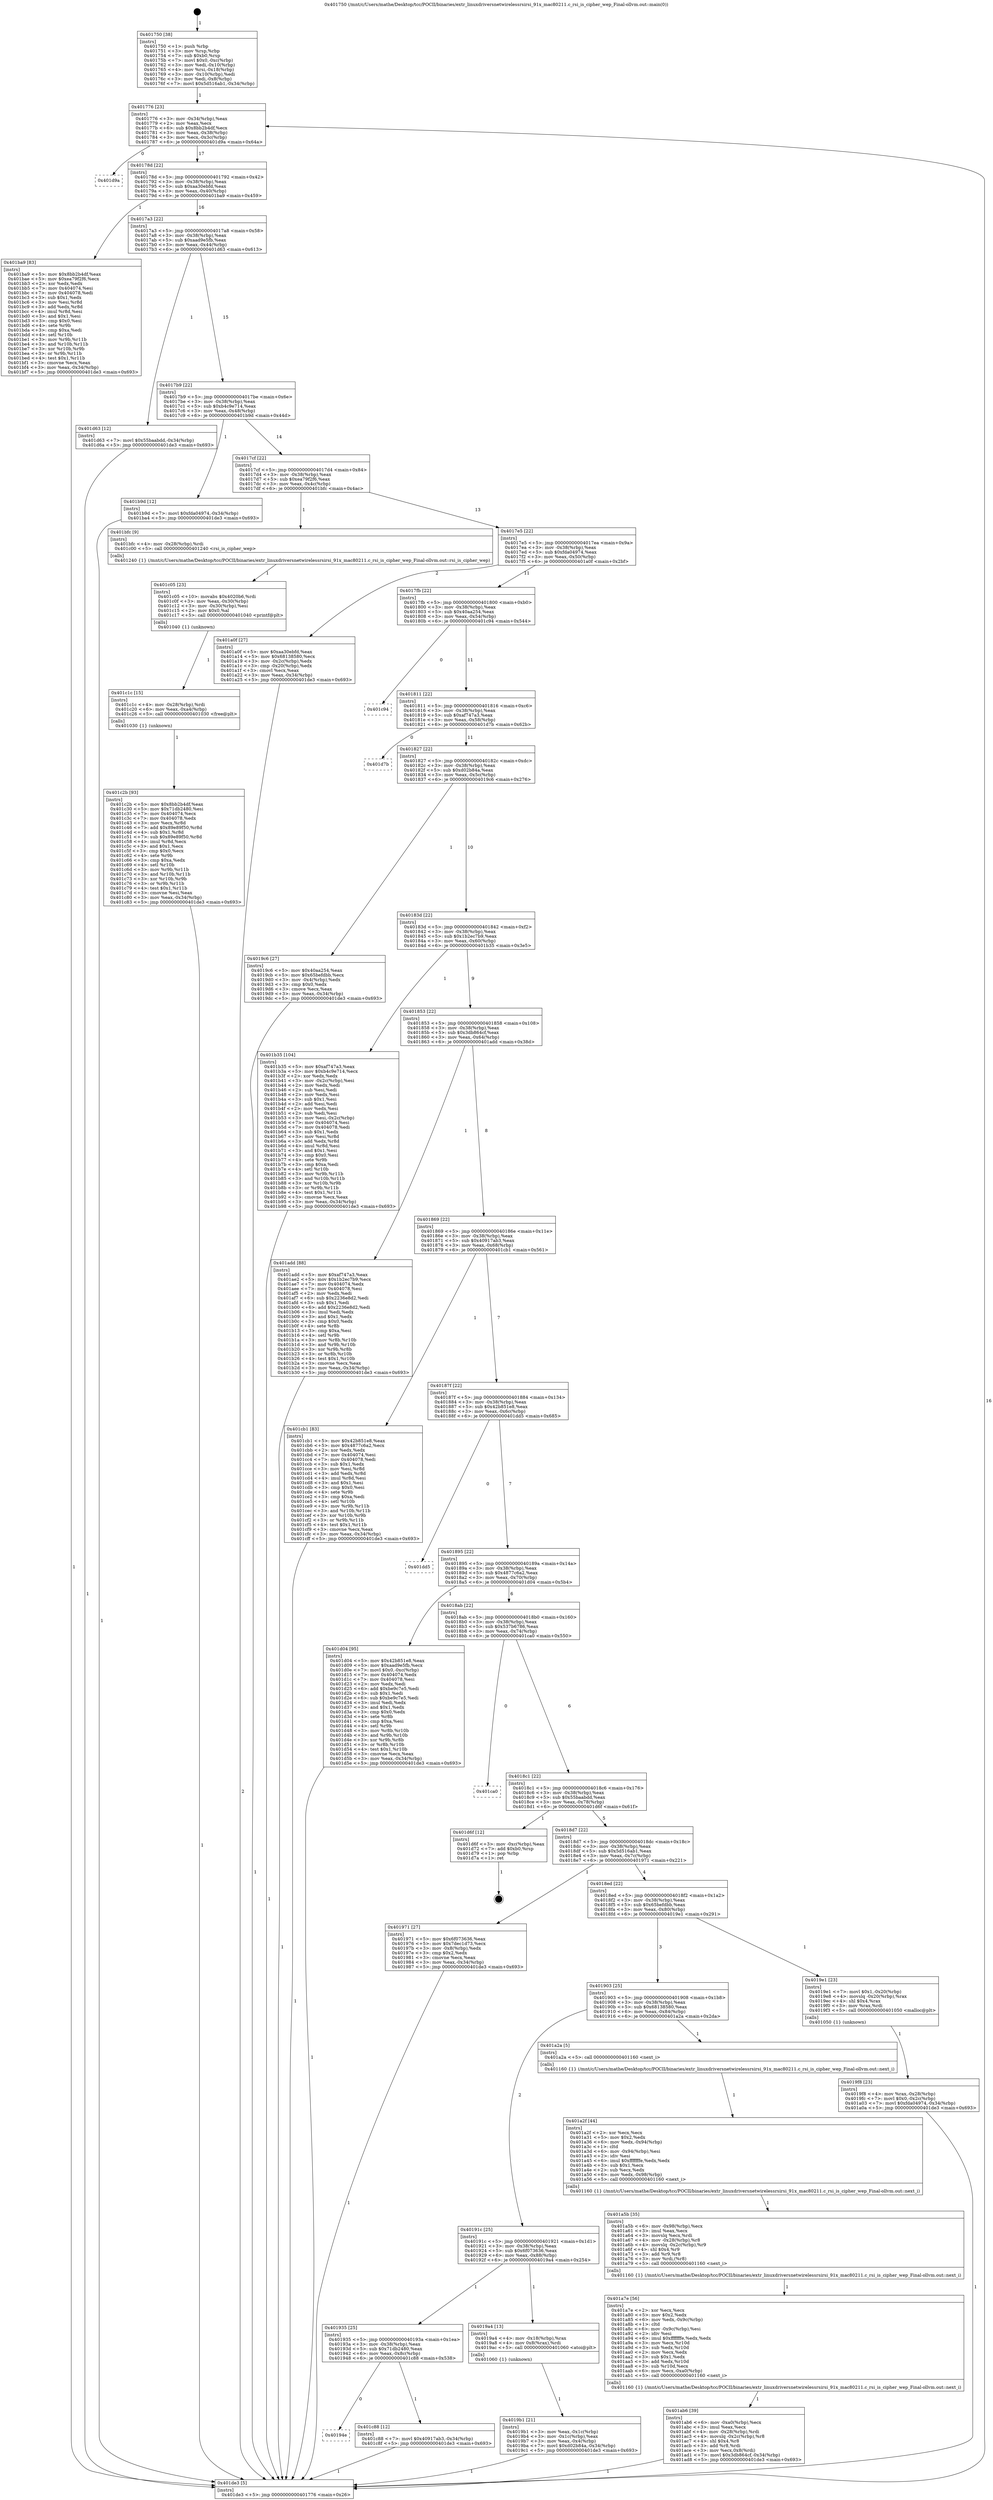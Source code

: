 digraph "0x401750" {
  label = "0x401750 (/mnt/c/Users/mathe/Desktop/tcc/POCII/binaries/extr_linuxdriversnetwirelessrsirsi_91x_mac80211.c_rsi_is_cipher_wep_Final-ollvm.out::main(0))"
  labelloc = "t"
  node[shape=record]

  Entry [label="",width=0.3,height=0.3,shape=circle,fillcolor=black,style=filled]
  "0x401776" [label="{
     0x401776 [23]\l
     | [instrs]\l
     &nbsp;&nbsp;0x401776 \<+3\>: mov -0x34(%rbp),%eax\l
     &nbsp;&nbsp;0x401779 \<+2\>: mov %eax,%ecx\l
     &nbsp;&nbsp;0x40177b \<+6\>: sub $0x8bb2b4df,%ecx\l
     &nbsp;&nbsp;0x401781 \<+3\>: mov %eax,-0x38(%rbp)\l
     &nbsp;&nbsp;0x401784 \<+3\>: mov %ecx,-0x3c(%rbp)\l
     &nbsp;&nbsp;0x401787 \<+6\>: je 0000000000401d9a \<main+0x64a\>\l
  }"]
  "0x401d9a" [label="{
     0x401d9a\l
  }", style=dashed]
  "0x40178d" [label="{
     0x40178d [22]\l
     | [instrs]\l
     &nbsp;&nbsp;0x40178d \<+5\>: jmp 0000000000401792 \<main+0x42\>\l
     &nbsp;&nbsp;0x401792 \<+3\>: mov -0x38(%rbp),%eax\l
     &nbsp;&nbsp;0x401795 \<+5\>: sub $0xaa30ebfd,%eax\l
     &nbsp;&nbsp;0x40179a \<+3\>: mov %eax,-0x40(%rbp)\l
     &nbsp;&nbsp;0x40179d \<+6\>: je 0000000000401ba9 \<main+0x459\>\l
  }"]
  Exit [label="",width=0.3,height=0.3,shape=circle,fillcolor=black,style=filled,peripheries=2]
  "0x401ba9" [label="{
     0x401ba9 [83]\l
     | [instrs]\l
     &nbsp;&nbsp;0x401ba9 \<+5\>: mov $0x8bb2b4df,%eax\l
     &nbsp;&nbsp;0x401bae \<+5\>: mov $0xea79f2f6,%ecx\l
     &nbsp;&nbsp;0x401bb3 \<+2\>: xor %edx,%edx\l
     &nbsp;&nbsp;0x401bb5 \<+7\>: mov 0x404074,%esi\l
     &nbsp;&nbsp;0x401bbc \<+7\>: mov 0x404078,%edi\l
     &nbsp;&nbsp;0x401bc3 \<+3\>: sub $0x1,%edx\l
     &nbsp;&nbsp;0x401bc6 \<+3\>: mov %esi,%r8d\l
     &nbsp;&nbsp;0x401bc9 \<+3\>: add %edx,%r8d\l
     &nbsp;&nbsp;0x401bcc \<+4\>: imul %r8d,%esi\l
     &nbsp;&nbsp;0x401bd0 \<+3\>: and $0x1,%esi\l
     &nbsp;&nbsp;0x401bd3 \<+3\>: cmp $0x0,%esi\l
     &nbsp;&nbsp;0x401bd6 \<+4\>: sete %r9b\l
     &nbsp;&nbsp;0x401bda \<+3\>: cmp $0xa,%edi\l
     &nbsp;&nbsp;0x401bdd \<+4\>: setl %r10b\l
     &nbsp;&nbsp;0x401be1 \<+3\>: mov %r9b,%r11b\l
     &nbsp;&nbsp;0x401be4 \<+3\>: and %r10b,%r11b\l
     &nbsp;&nbsp;0x401be7 \<+3\>: xor %r10b,%r9b\l
     &nbsp;&nbsp;0x401bea \<+3\>: or %r9b,%r11b\l
     &nbsp;&nbsp;0x401bed \<+4\>: test $0x1,%r11b\l
     &nbsp;&nbsp;0x401bf1 \<+3\>: cmovne %ecx,%eax\l
     &nbsp;&nbsp;0x401bf4 \<+3\>: mov %eax,-0x34(%rbp)\l
     &nbsp;&nbsp;0x401bf7 \<+5\>: jmp 0000000000401de3 \<main+0x693\>\l
  }"]
  "0x4017a3" [label="{
     0x4017a3 [22]\l
     | [instrs]\l
     &nbsp;&nbsp;0x4017a3 \<+5\>: jmp 00000000004017a8 \<main+0x58\>\l
     &nbsp;&nbsp;0x4017a8 \<+3\>: mov -0x38(%rbp),%eax\l
     &nbsp;&nbsp;0x4017ab \<+5\>: sub $0xaad9e5fb,%eax\l
     &nbsp;&nbsp;0x4017b0 \<+3\>: mov %eax,-0x44(%rbp)\l
     &nbsp;&nbsp;0x4017b3 \<+6\>: je 0000000000401d63 \<main+0x613\>\l
  }"]
  "0x40194e" [label="{
     0x40194e\l
  }", style=dashed]
  "0x401d63" [label="{
     0x401d63 [12]\l
     | [instrs]\l
     &nbsp;&nbsp;0x401d63 \<+7\>: movl $0x55baabdd,-0x34(%rbp)\l
     &nbsp;&nbsp;0x401d6a \<+5\>: jmp 0000000000401de3 \<main+0x693\>\l
  }"]
  "0x4017b9" [label="{
     0x4017b9 [22]\l
     | [instrs]\l
     &nbsp;&nbsp;0x4017b9 \<+5\>: jmp 00000000004017be \<main+0x6e\>\l
     &nbsp;&nbsp;0x4017be \<+3\>: mov -0x38(%rbp),%eax\l
     &nbsp;&nbsp;0x4017c1 \<+5\>: sub $0xb4c9e714,%eax\l
     &nbsp;&nbsp;0x4017c6 \<+3\>: mov %eax,-0x48(%rbp)\l
     &nbsp;&nbsp;0x4017c9 \<+6\>: je 0000000000401b9d \<main+0x44d\>\l
  }"]
  "0x401c88" [label="{
     0x401c88 [12]\l
     | [instrs]\l
     &nbsp;&nbsp;0x401c88 \<+7\>: movl $0x40917ab3,-0x34(%rbp)\l
     &nbsp;&nbsp;0x401c8f \<+5\>: jmp 0000000000401de3 \<main+0x693\>\l
  }"]
  "0x401b9d" [label="{
     0x401b9d [12]\l
     | [instrs]\l
     &nbsp;&nbsp;0x401b9d \<+7\>: movl $0xfda04974,-0x34(%rbp)\l
     &nbsp;&nbsp;0x401ba4 \<+5\>: jmp 0000000000401de3 \<main+0x693\>\l
  }"]
  "0x4017cf" [label="{
     0x4017cf [22]\l
     | [instrs]\l
     &nbsp;&nbsp;0x4017cf \<+5\>: jmp 00000000004017d4 \<main+0x84\>\l
     &nbsp;&nbsp;0x4017d4 \<+3\>: mov -0x38(%rbp),%eax\l
     &nbsp;&nbsp;0x4017d7 \<+5\>: sub $0xea79f2f6,%eax\l
     &nbsp;&nbsp;0x4017dc \<+3\>: mov %eax,-0x4c(%rbp)\l
     &nbsp;&nbsp;0x4017df \<+6\>: je 0000000000401bfc \<main+0x4ac\>\l
  }"]
  "0x401c2b" [label="{
     0x401c2b [93]\l
     | [instrs]\l
     &nbsp;&nbsp;0x401c2b \<+5\>: mov $0x8bb2b4df,%eax\l
     &nbsp;&nbsp;0x401c30 \<+5\>: mov $0x71db2480,%esi\l
     &nbsp;&nbsp;0x401c35 \<+7\>: mov 0x404074,%ecx\l
     &nbsp;&nbsp;0x401c3c \<+7\>: mov 0x404078,%edx\l
     &nbsp;&nbsp;0x401c43 \<+3\>: mov %ecx,%r8d\l
     &nbsp;&nbsp;0x401c46 \<+7\>: add $0x89e89f50,%r8d\l
     &nbsp;&nbsp;0x401c4d \<+4\>: sub $0x1,%r8d\l
     &nbsp;&nbsp;0x401c51 \<+7\>: sub $0x89e89f50,%r8d\l
     &nbsp;&nbsp;0x401c58 \<+4\>: imul %r8d,%ecx\l
     &nbsp;&nbsp;0x401c5c \<+3\>: and $0x1,%ecx\l
     &nbsp;&nbsp;0x401c5f \<+3\>: cmp $0x0,%ecx\l
     &nbsp;&nbsp;0x401c62 \<+4\>: sete %r9b\l
     &nbsp;&nbsp;0x401c66 \<+3\>: cmp $0xa,%edx\l
     &nbsp;&nbsp;0x401c69 \<+4\>: setl %r10b\l
     &nbsp;&nbsp;0x401c6d \<+3\>: mov %r9b,%r11b\l
     &nbsp;&nbsp;0x401c70 \<+3\>: and %r10b,%r11b\l
     &nbsp;&nbsp;0x401c73 \<+3\>: xor %r10b,%r9b\l
     &nbsp;&nbsp;0x401c76 \<+3\>: or %r9b,%r11b\l
     &nbsp;&nbsp;0x401c79 \<+4\>: test $0x1,%r11b\l
     &nbsp;&nbsp;0x401c7d \<+3\>: cmovne %esi,%eax\l
     &nbsp;&nbsp;0x401c80 \<+3\>: mov %eax,-0x34(%rbp)\l
     &nbsp;&nbsp;0x401c83 \<+5\>: jmp 0000000000401de3 \<main+0x693\>\l
  }"]
  "0x401bfc" [label="{
     0x401bfc [9]\l
     | [instrs]\l
     &nbsp;&nbsp;0x401bfc \<+4\>: mov -0x28(%rbp),%rdi\l
     &nbsp;&nbsp;0x401c00 \<+5\>: call 0000000000401240 \<rsi_is_cipher_wep\>\l
     | [calls]\l
     &nbsp;&nbsp;0x401240 \{1\} (/mnt/c/Users/mathe/Desktop/tcc/POCII/binaries/extr_linuxdriversnetwirelessrsirsi_91x_mac80211.c_rsi_is_cipher_wep_Final-ollvm.out::rsi_is_cipher_wep)\l
  }"]
  "0x4017e5" [label="{
     0x4017e5 [22]\l
     | [instrs]\l
     &nbsp;&nbsp;0x4017e5 \<+5\>: jmp 00000000004017ea \<main+0x9a\>\l
     &nbsp;&nbsp;0x4017ea \<+3\>: mov -0x38(%rbp),%eax\l
     &nbsp;&nbsp;0x4017ed \<+5\>: sub $0xfda04974,%eax\l
     &nbsp;&nbsp;0x4017f2 \<+3\>: mov %eax,-0x50(%rbp)\l
     &nbsp;&nbsp;0x4017f5 \<+6\>: je 0000000000401a0f \<main+0x2bf\>\l
  }"]
  "0x401c1c" [label="{
     0x401c1c [15]\l
     | [instrs]\l
     &nbsp;&nbsp;0x401c1c \<+4\>: mov -0x28(%rbp),%rdi\l
     &nbsp;&nbsp;0x401c20 \<+6\>: mov %eax,-0xa4(%rbp)\l
     &nbsp;&nbsp;0x401c26 \<+5\>: call 0000000000401030 \<free@plt\>\l
     | [calls]\l
     &nbsp;&nbsp;0x401030 \{1\} (unknown)\l
  }"]
  "0x401a0f" [label="{
     0x401a0f [27]\l
     | [instrs]\l
     &nbsp;&nbsp;0x401a0f \<+5\>: mov $0xaa30ebfd,%eax\l
     &nbsp;&nbsp;0x401a14 \<+5\>: mov $0x68138580,%ecx\l
     &nbsp;&nbsp;0x401a19 \<+3\>: mov -0x2c(%rbp),%edx\l
     &nbsp;&nbsp;0x401a1c \<+3\>: cmp -0x20(%rbp),%edx\l
     &nbsp;&nbsp;0x401a1f \<+3\>: cmovl %ecx,%eax\l
     &nbsp;&nbsp;0x401a22 \<+3\>: mov %eax,-0x34(%rbp)\l
     &nbsp;&nbsp;0x401a25 \<+5\>: jmp 0000000000401de3 \<main+0x693\>\l
  }"]
  "0x4017fb" [label="{
     0x4017fb [22]\l
     | [instrs]\l
     &nbsp;&nbsp;0x4017fb \<+5\>: jmp 0000000000401800 \<main+0xb0\>\l
     &nbsp;&nbsp;0x401800 \<+3\>: mov -0x38(%rbp),%eax\l
     &nbsp;&nbsp;0x401803 \<+5\>: sub $0x40aa254,%eax\l
     &nbsp;&nbsp;0x401808 \<+3\>: mov %eax,-0x54(%rbp)\l
     &nbsp;&nbsp;0x40180b \<+6\>: je 0000000000401c94 \<main+0x544\>\l
  }"]
  "0x401c05" [label="{
     0x401c05 [23]\l
     | [instrs]\l
     &nbsp;&nbsp;0x401c05 \<+10\>: movabs $0x4020b6,%rdi\l
     &nbsp;&nbsp;0x401c0f \<+3\>: mov %eax,-0x30(%rbp)\l
     &nbsp;&nbsp;0x401c12 \<+3\>: mov -0x30(%rbp),%esi\l
     &nbsp;&nbsp;0x401c15 \<+2\>: mov $0x0,%al\l
     &nbsp;&nbsp;0x401c17 \<+5\>: call 0000000000401040 \<printf@plt\>\l
     | [calls]\l
     &nbsp;&nbsp;0x401040 \{1\} (unknown)\l
  }"]
  "0x401c94" [label="{
     0x401c94\l
  }", style=dashed]
  "0x401811" [label="{
     0x401811 [22]\l
     | [instrs]\l
     &nbsp;&nbsp;0x401811 \<+5\>: jmp 0000000000401816 \<main+0xc6\>\l
     &nbsp;&nbsp;0x401816 \<+3\>: mov -0x38(%rbp),%eax\l
     &nbsp;&nbsp;0x401819 \<+5\>: sub $0xaf747a3,%eax\l
     &nbsp;&nbsp;0x40181e \<+3\>: mov %eax,-0x58(%rbp)\l
     &nbsp;&nbsp;0x401821 \<+6\>: je 0000000000401d7b \<main+0x62b\>\l
  }"]
  "0x401ab6" [label="{
     0x401ab6 [39]\l
     | [instrs]\l
     &nbsp;&nbsp;0x401ab6 \<+6\>: mov -0xa0(%rbp),%ecx\l
     &nbsp;&nbsp;0x401abc \<+3\>: imul %eax,%ecx\l
     &nbsp;&nbsp;0x401abf \<+4\>: mov -0x28(%rbp),%rdi\l
     &nbsp;&nbsp;0x401ac3 \<+4\>: movslq -0x2c(%rbp),%r8\l
     &nbsp;&nbsp;0x401ac7 \<+4\>: shl $0x4,%r8\l
     &nbsp;&nbsp;0x401acb \<+3\>: add %r8,%rdi\l
     &nbsp;&nbsp;0x401ace \<+3\>: mov %ecx,0x8(%rdi)\l
     &nbsp;&nbsp;0x401ad1 \<+7\>: movl $0x3db864cf,-0x34(%rbp)\l
     &nbsp;&nbsp;0x401ad8 \<+5\>: jmp 0000000000401de3 \<main+0x693\>\l
  }"]
  "0x401d7b" [label="{
     0x401d7b\l
  }", style=dashed]
  "0x401827" [label="{
     0x401827 [22]\l
     | [instrs]\l
     &nbsp;&nbsp;0x401827 \<+5\>: jmp 000000000040182c \<main+0xdc\>\l
     &nbsp;&nbsp;0x40182c \<+3\>: mov -0x38(%rbp),%eax\l
     &nbsp;&nbsp;0x40182f \<+5\>: sub $0xd02b84a,%eax\l
     &nbsp;&nbsp;0x401834 \<+3\>: mov %eax,-0x5c(%rbp)\l
     &nbsp;&nbsp;0x401837 \<+6\>: je 00000000004019c6 \<main+0x276\>\l
  }"]
  "0x401a7e" [label="{
     0x401a7e [56]\l
     | [instrs]\l
     &nbsp;&nbsp;0x401a7e \<+2\>: xor %ecx,%ecx\l
     &nbsp;&nbsp;0x401a80 \<+5\>: mov $0x2,%edx\l
     &nbsp;&nbsp;0x401a85 \<+6\>: mov %edx,-0x9c(%rbp)\l
     &nbsp;&nbsp;0x401a8b \<+1\>: cltd\l
     &nbsp;&nbsp;0x401a8c \<+6\>: mov -0x9c(%rbp),%esi\l
     &nbsp;&nbsp;0x401a92 \<+2\>: idiv %esi\l
     &nbsp;&nbsp;0x401a94 \<+6\>: imul $0xfffffffe,%edx,%edx\l
     &nbsp;&nbsp;0x401a9a \<+3\>: mov %ecx,%r10d\l
     &nbsp;&nbsp;0x401a9d \<+3\>: sub %edx,%r10d\l
     &nbsp;&nbsp;0x401aa0 \<+2\>: mov %ecx,%edx\l
     &nbsp;&nbsp;0x401aa2 \<+3\>: sub $0x1,%edx\l
     &nbsp;&nbsp;0x401aa5 \<+3\>: add %edx,%r10d\l
     &nbsp;&nbsp;0x401aa8 \<+3\>: sub %r10d,%ecx\l
     &nbsp;&nbsp;0x401aab \<+6\>: mov %ecx,-0xa0(%rbp)\l
     &nbsp;&nbsp;0x401ab1 \<+5\>: call 0000000000401160 \<next_i\>\l
     | [calls]\l
     &nbsp;&nbsp;0x401160 \{1\} (/mnt/c/Users/mathe/Desktop/tcc/POCII/binaries/extr_linuxdriversnetwirelessrsirsi_91x_mac80211.c_rsi_is_cipher_wep_Final-ollvm.out::next_i)\l
  }"]
  "0x4019c6" [label="{
     0x4019c6 [27]\l
     | [instrs]\l
     &nbsp;&nbsp;0x4019c6 \<+5\>: mov $0x40aa254,%eax\l
     &nbsp;&nbsp;0x4019cb \<+5\>: mov $0x65befdbb,%ecx\l
     &nbsp;&nbsp;0x4019d0 \<+3\>: mov -0x4(%rbp),%edx\l
     &nbsp;&nbsp;0x4019d3 \<+3\>: cmp $0x0,%edx\l
     &nbsp;&nbsp;0x4019d6 \<+3\>: cmove %ecx,%eax\l
     &nbsp;&nbsp;0x4019d9 \<+3\>: mov %eax,-0x34(%rbp)\l
     &nbsp;&nbsp;0x4019dc \<+5\>: jmp 0000000000401de3 \<main+0x693\>\l
  }"]
  "0x40183d" [label="{
     0x40183d [22]\l
     | [instrs]\l
     &nbsp;&nbsp;0x40183d \<+5\>: jmp 0000000000401842 \<main+0xf2\>\l
     &nbsp;&nbsp;0x401842 \<+3\>: mov -0x38(%rbp),%eax\l
     &nbsp;&nbsp;0x401845 \<+5\>: sub $0x1b2ec7b9,%eax\l
     &nbsp;&nbsp;0x40184a \<+3\>: mov %eax,-0x60(%rbp)\l
     &nbsp;&nbsp;0x40184d \<+6\>: je 0000000000401b35 \<main+0x3e5\>\l
  }"]
  "0x401a5b" [label="{
     0x401a5b [35]\l
     | [instrs]\l
     &nbsp;&nbsp;0x401a5b \<+6\>: mov -0x98(%rbp),%ecx\l
     &nbsp;&nbsp;0x401a61 \<+3\>: imul %eax,%ecx\l
     &nbsp;&nbsp;0x401a64 \<+3\>: movslq %ecx,%rdi\l
     &nbsp;&nbsp;0x401a67 \<+4\>: mov -0x28(%rbp),%r8\l
     &nbsp;&nbsp;0x401a6b \<+4\>: movslq -0x2c(%rbp),%r9\l
     &nbsp;&nbsp;0x401a6f \<+4\>: shl $0x4,%r9\l
     &nbsp;&nbsp;0x401a73 \<+3\>: add %r9,%r8\l
     &nbsp;&nbsp;0x401a76 \<+3\>: mov %rdi,(%r8)\l
     &nbsp;&nbsp;0x401a79 \<+5\>: call 0000000000401160 \<next_i\>\l
     | [calls]\l
     &nbsp;&nbsp;0x401160 \{1\} (/mnt/c/Users/mathe/Desktop/tcc/POCII/binaries/extr_linuxdriversnetwirelessrsirsi_91x_mac80211.c_rsi_is_cipher_wep_Final-ollvm.out::next_i)\l
  }"]
  "0x401b35" [label="{
     0x401b35 [104]\l
     | [instrs]\l
     &nbsp;&nbsp;0x401b35 \<+5\>: mov $0xaf747a3,%eax\l
     &nbsp;&nbsp;0x401b3a \<+5\>: mov $0xb4c9e714,%ecx\l
     &nbsp;&nbsp;0x401b3f \<+2\>: xor %edx,%edx\l
     &nbsp;&nbsp;0x401b41 \<+3\>: mov -0x2c(%rbp),%esi\l
     &nbsp;&nbsp;0x401b44 \<+2\>: mov %edx,%edi\l
     &nbsp;&nbsp;0x401b46 \<+2\>: sub %esi,%edi\l
     &nbsp;&nbsp;0x401b48 \<+2\>: mov %edx,%esi\l
     &nbsp;&nbsp;0x401b4a \<+3\>: sub $0x1,%esi\l
     &nbsp;&nbsp;0x401b4d \<+2\>: add %esi,%edi\l
     &nbsp;&nbsp;0x401b4f \<+2\>: mov %edx,%esi\l
     &nbsp;&nbsp;0x401b51 \<+2\>: sub %edi,%esi\l
     &nbsp;&nbsp;0x401b53 \<+3\>: mov %esi,-0x2c(%rbp)\l
     &nbsp;&nbsp;0x401b56 \<+7\>: mov 0x404074,%esi\l
     &nbsp;&nbsp;0x401b5d \<+7\>: mov 0x404078,%edi\l
     &nbsp;&nbsp;0x401b64 \<+3\>: sub $0x1,%edx\l
     &nbsp;&nbsp;0x401b67 \<+3\>: mov %esi,%r8d\l
     &nbsp;&nbsp;0x401b6a \<+3\>: add %edx,%r8d\l
     &nbsp;&nbsp;0x401b6d \<+4\>: imul %r8d,%esi\l
     &nbsp;&nbsp;0x401b71 \<+3\>: and $0x1,%esi\l
     &nbsp;&nbsp;0x401b74 \<+3\>: cmp $0x0,%esi\l
     &nbsp;&nbsp;0x401b77 \<+4\>: sete %r9b\l
     &nbsp;&nbsp;0x401b7b \<+3\>: cmp $0xa,%edi\l
     &nbsp;&nbsp;0x401b7e \<+4\>: setl %r10b\l
     &nbsp;&nbsp;0x401b82 \<+3\>: mov %r9b,%r11b\l
     &nbsp;&nbsp;0x401b85 \<+3\>: and %r10b,%r11b\l
     &nbsp;&nbsp;0x401b88 \<+3\>: xor %r10b,%r9b\l
     &nbsp;&nbsp;0x401b8b \<+3\>: or %r9b,%r11b\l
     &nbsp;&nbsp;0x401b8e \<+4\>: test $0x1,%r11b\l
     &nbsp;&nbsp;0x401b92 \<+3\>: cmovne %ecx,%eax\l
     &nbsp;&nbsp;0x401b95 \<+3\>: mov %eax,-0x34(%rbp)\l
     &nbsp;&nbsp;0x401b98 \<+5\>: jmp 0000000000401de3 \<main+0x693\>\l
  }"]
  "0x401853" [label="{
     0x401853 [22]\l
     | [instrs]\l
     &nbsp;&nbsp;0x401853 \<+5\>: jmp 0000000000401858 \<main+0x108\>\l
     &nbsp;&nbsp;0x401858 \<+3\>: mov -0x38(%rbp),%eax\l
     &nbsp;&nbsp;0x40185b \<+5\>: sub $0x3db864cf,%eax\l
     &nbsp;&nbsp;0x401860 \<+3\>: mov %eax,-0x64(%rbp)\l
     &nbsp;&nbsp;0x401863 \<+6\>: je 0000000000401add \<main+0x38d\>\l
  }"]
  "0x401a2f" [label="{
     0x401a2f [44]\l
     | [instrs]\l
     &nbsp;&nbsp;0x401a2f \<+2\>: xor %ecx,%ecx\l
     &nbsp;&nbsp;0x401a31 \<+5\>: mov $0x2,%edx\l
     &nbsp;&nbsp;0x401a36 \<+6\>: mov %edx,-0x94(%rbp)\l
     &nbsp;&nbsp;0x401a3c \<+1\>: cltd\l
     &nbsp;&nbsp;0x401a3d \<+6\>: mov -0x94(%rbp),%esi\l
     &nbsp;&nbsp;0x401a43 \<+2\>: idiv %esi\l
     &nbsp;&nbsp;0x401a45 \<+6\>: imul $0xfffffffe,%edx,%edx\l
     &nbsp;&nbsp;0x401a4b \<+3\>: sub $0x1,%ecx\l
     &nbsp;&nbsp;0x401a4e \<+2\>: sub %ecx,%edx\l
     &nbsp;&nbsp;0x401a50 \<+6\>: mov %edx,-0x98(%rbp)\l
     &nbsp;&nbsp;0x401a56 \<+5\>: call 0000000000401160 \<next_i\>\l
     | [calls]\l
     &nbsp;&nbsp;0x401160 \{1\} (/mnt/c/Users/mathe/Desktop/tcc/POCII/binaries/extr_linuxdriversnetwirelessrsirsi_91x_mac80211.c_rsi_is_cipher_wep_Final-ollvm.out::next_i)\l
  }"]
  "0x401add" [label="{
     0x401add [88]\l
     | [instrs]\l
     &nbsp;&nbsp;0x401add \<+5\>: mov $0xaf747a3,%eax\l
     &nbsp;&nbsp;0x401ae2 \<+5\>: mov $0x1b2ec7b9,%ecx\l
     &nbsp;&nbsp;0x401ae7 \<+7\>: mov 0x404074,%edx\l
     &nbsp;&nbsp;0x401aee \<+7\>: mov 0x404078,%esi\l
     &nbsp;&nbsp;0x401af5 \<+2\>: mov %edx,%edi\l
     &nbsp;&nbsp;0x401af7 \<+6\>: sub $0x2236e8d2,%edi\l
     &nbsp;&nbsp;0x401afd \<+3\>: sub $0x1,%edi\l
     &nbsp;&nbsp;0x401b00 \<+6\>: add $0x2236e8d2,%edi\l
     &nbsp;&nbsp;0x401b06 \<+3\>: imul %edi,%edx\l
     &nbsp;&nbsp;0x401b09 \<+3\>: and $0x1,%edx\l
     &nbsp;&nbsp;0x401b0c \<+3\>: cmp $0x0,%edx\l
     &nbsp;&nbsp;0x401b0f \<+4\>: sete %r8b\l
     &nbsp;&nbsp;0x401b13 \<+3\>: cmp $0xa,%esi\l
     &nbsp;&nbsp;0x401b16 \<+4\>: setl %r9b\l
     &nbsp;&nbsp;0x401b1a \<+3\>: mov %r8b,%r10b\l
     &nbsp;&nbsp;0x401b1d \<+3\>: and %r9b,%r10b\l
     &nbsp;&nbsp;0x401b20 \<+3\>: xor %r9b,%r8b\l
     &nbsp;&nbsp;0x401b23 \<+3\>: or %r8b,%r10b\l
     &nbsp;&nbsp;0x401b26 \<+4\>: test $0x1,%r10b\l
     &nbsp;&nbsp;0x401b2a \<+3\>: cmovne %ecx,%eax\l
     &nbsp;&nbsp;0x401b2d \<+3\>: mov %eax,-0x34(%rbp)\l
     &nbsp;&nbsp;0x401b30 \<+5\>: jmp 0000000000401de3 \<main+0x693\>\l
  }"]
  "0x401869" [label="{
     0x401869 [22]\l
     | [instrs]\l
     &nbsp;&nbsp;0x401869 \<+5\>: jmp 000000000040186e \<main+0x11e\>\l
     &nbsp;&nbsp;0x40186e \<+3\>: mov -0x38(%rbp),%eax\l
     &nbsp;&nbsp;0x401871 \<+5\>: sub $0x40917ab3,%eax\l
     &nbsp;&nbsp;0x401876 \<+3\>: mov %eax,-0x68(%rbp)\l
     &nbsp;&nbsp;0x401879 \<+6\>: je 0000000000401cb1 \<main+0x561\>\l
  }"]
  "0x4019f8" [label="{
     0x4019f8 [23]\l
     | [instrs]\l
     &nbsp;&nbsp;0x4019f8 \<+4\>: mov %rax,-0x28(%rbp)\l
     &nbsp;&nbsp;0x4019fc \<+7\>: movl $0x0,-0x2c(%rbp)\l
     &nbsp;&nbsp;0x401a03 \<+7\>: movl $0xfda04974,-0x34(%rbp)\l
     &nbsp;&nbsp;0x401a0a \<+5\>: jmp 0000000000401de3 \<main+0x693\>\l
  }"]
  "0x401cb1" [label="{
     0x401cb1 [83]\l
     | [instrs]\l
     &nbsp;&nbsp;0x401cb1 \<+5\>: mov $0x42b851e8,%eax\l
     &nbsp;&nbsp;0x401cb6 \<+5\>: mov $0x4877c6a2,%ecx\l
     &nbsp;&nbsp;0x401cbb \<+2\>: xor %edx,%edx\l
     &nbsp;&nbsp;0x401cbd \<+7\>: mov 0x404074,%esi\l
     &nbsp;&nbsp;0x401cc4 \<+7\>: mov 0x404078,%edi\l
     &nbsp;&nbsp;0x401ccb \<+3\>: sub $0x1,%edx\l
     &nbsp;&nbsp;0x401cce \<+3\>: mov %esi,%r8d\l
     &nbsp;&nbsp;0x401cd1 \<+3\>: add %edx,%r8d\l
     &nbsp;&nbsp;0x401cd4 \<+4\>: imul %r8d,%esi\l
     &nbsp;&nbsp;0x401cd8 \<+3\>: and $0x1,%esi\l
     &nbsp;&nbsp;0x401cdb \<+3\>: cmp $0x0,%esi\l
     &nbsp;&nbsp;0x401cde \<+4\>: sete %r9b\l
     &nbsp;&nbsp;0x401ce2 \<+3\>: cmp $0xa,%edi\l
     &nbsp;&nbsp;0x401ce5 \<+4\>: setl %r10b\l
     &nbsp;&nbsp;0x401ce9 \<+3\>: mov %r9b,%r11b\l
     &nbsp;&nbsp;0x401cec \<+3\>: and %r10b,%r11b\l
     &nbsp;&nbsp;0x401cef \<+3\>: xor %r10b,%r9b\l
     &nbsp;&nbsp;0x401cf2 \<+3\>: or %r9b,%r11b\l
     &nbsp;&nbsp;0x401cf5 \<+4\>: test $0x1,%r11b\l
     &nbsp;&nbsp;0x401cf9 \<+3\>: cmovne %ecx,%eax\l
     &nbsp;&nbsp;0x401cfc \<+3\>: mov %eax,-0x34(%rbp)\l
     &nbsp;&nbsp;0x401cff \<+5\>: jmp 0000000000401de3 \<main+0x693\>\l
  }"]
  "0x40187f" [label="{
     0x40187f [22]\l
     | [instrs]\l
     &nbsp;&nbsp;0x40187f \<+5\>: jmp 0000000000401884 \<main+0x134\>\l
     &nbsp;&nbsp;0x401884 \<+3\>: mov -0x38(%rbp),%eax\l
     &nbsp;&nbsp;0x401887 \<+5\>: sub $0x42b851e8,%eax\l
     &nbsp;&nbsp;0x40188c \<+3\>: mov %eax,-0x6c(%rbp)\l
     &nbsp;&nbsp;0x40188f \<+6\>: je 0000000000401dd5 \<main+0x685\>\l
  }"]
  "0x4019b1" [label="{
     0x4019b1 [21]\l
     | [instrs]\l
     &nbsp;&nbsp;0x4019b1 \<+3\>: mov %eax,-0x1c(%rbp)\l
     &nbsp;&nbsp;0x4019b4 \<+3\>: mov -0x1c(%rbp),%eax\l
     &nbsp;&nbsp;0x4019b7 \<+3\>: mov %eax,-0x4(%rbp)\l
     &nbsp;&nbsp;0x4019ba \<+7\>: movl $0xd02b84a,-0x34(%rbp)\l
     &nbsp;&nbsp;0x4019c1 \<+5\>: jmp 0000000000401de3 \<main+0x693\>\l
  }"]
  "0x401dd5" [label="{
     0x401dd5\l
  }", style=dashed]
  "0x401895" [label="{
     0x401895 [22]\l
     | [instrs]\l
     &nbsp;&nbsp;0x401895 \<+5\>: jmp 000000000040189a \<main+0x14a\>\l
     &nbsp;&nbsp;0x40189a \<+3\>: mov -0x38(%rbp),%eax\l
     &nbsp;&nbsp;0x40189d \<+5\>: sub $0x4877c6a2,%eax\l
     &nbsp;&nbsp;0x4018a2 \<+3\>: mov %eax,-0x70(%rbp)\l
     &nbsp;&nbsp;0x4018a5 \<+6\>: je 0000000000401d04 \<main+0x5b4\>\l
  }"]
  "0x401935" [label="{
     0x401935 [25]\l
     | [instrs]\l
     &nbsp;&nbsp;0x401935 \<+5\>: jmp 000000000040193a \<main+0x1ea\>\l
     &nbsp;&nbsp;0x40193a \<+3\>: mov -0x38(%rbp),%eax\l
     &nbsp;&nbsp;0x40193d \<+5\>: sub $0x71db2480,%eax\l
     &nbsp;&nbsp;0x401942 \<+6\>: mov %eax,-0x8c(%rbp)\l
     &nbsp;&nbsp;0x401948 \<+6\>: je 0000000000401c88 \<main+0x538\>\l
  }"]
  "0x401d04" [label="{
     0x401d04 [95]\l
     | [instrs]\l
     &nbsp;&nbsp;0x401d04 \<+5\>: mov $0x42b851e8,%eax\l
     &nbsp;&nbsp;0x401d09 \<+5\>: mov $0xaad9e5fb,%ecx\l
     &nbsp;&nbsp;0x401d0e \<+7\>: movl $0x0,-0xc(%rbp)\l
     &nbsp;&nbsp;0x401d15 \<+7\>: mov 0x404074,%edx\l
     &nbsp;&nbsp;0x401d1c \<+7\>: mov 0x404078,%esi\l
     &nbsp;&nbsp;0x401d23 \<+2\>: mov %edx,%edi\l
     &nbsp;&nbsp;0x401d25 \<+6\>: add $0xbe9c7e5,%edi\l
     &nbsp;&nbsp;0x401d2b \<+3\>: sub $0x1,%edi\l
     &nbsp;&nbsp;0x401d2e \<+6\>: sub $0xbe9c7e5,%edi\l
     &nbsp;&nbsp;0x401d34 \<+3\>: imul %edi,%edx\l
     &nbsp;&nbsp;0x401d37 \<+3\>: and $0x1,%edx\l
     &nbsp;&nbsp;0x401d3a \<+3\>: cmp $0x0,%edx\l
     &nbsp;&nbsp;0x401d3d \<+4\>: sete %r8b\l
     &nbsp;&nbsp;0x401d41 \<+3\>: cmp $0xa,%esi\l
     &nbsp;&nbsp;0x401d44 \<+4\>: setl %r9b\l
     &nbsp;&nbsp;0x401d48 \<+3\>: mov %r8b,%r10b\l
     &nbsp;&nbsp;0x401d4b \<+3\>: and %r9b,%r10b\l
     &nbsp;&nbsp;0x401d4e \<+3\>: xor %r9b,%r8b\l
     &nbsp;&nbsp;0x401d51 \<+3\>: or %r8b,%r10b\l
     &nbsp;&nbsp;0x401d54 \<+4\>: test $0x1,%r10b\l
     &nbsp;&nbsp;0x401d58 \<+3\>: cmovne %ecx,%eax\l
     &nbsp;&nbsp;0x401d5b \<+3\>: mov %eax,-0x34(%rbp)\l
     &nbsp;&nbsp;0x401d5e \<+5\>: jmp 0000000000401de3 \<main+0x693\>\l
  }"]
  "0x4018ab" [label="{
     0x4018ab [22]\l
     | [instrs]\l
     &nbsp;&nbsp;0x4018ab \<+5\>: jmp 00000000004018b0 \<main+0x160\>\l
     &nbsp;&nbsp;0x4018b0 \<+3\>: mov -0x38(%rbp),%eax\l
     &nbsp;&nbsp;0x4018b3 \<+5\>: sub $0x537b6786,%eax\l
     &nbsp;&nbsp;0x4018b8 \<+3\>: mov %eax,-0x74(%rbp)\l
     &nbsp;&nbsp;0x4018bb \<+6\>: je 0000000000401ca0 \<main+0x550\>\l
  }"]
  "0x4019a4" [label="{
     0x4019a4 [13]\l
     | [instrs]\l
     &nbsp;&nbsp;0x4019a4 \<+4\>: mov -0x18(%rbp),%rax\l
     &nbsp;&nbsp;0x4019a8 \<+4\>: mov 0x8(%rax),%rdi\l
     &nbsp;&nbsp;0x4019ac \<+5\>: call 0000000000401060 \<atoi@plt\>\l
     | [calls]\l
     &nbsp;&nbsp;0x401060 \{1\} (unknown)\l
  }"]
  "0x401ca0" [label="{
     0x401ca0\l
  }", style=dashed]
  "0x4018c1" [label="{
     0x4018c1 [22]\l
     | [instrs]\l
     &nbsp;&nbsp;0x4018c1 \<+5\>: jmp 00000000004018c6 \<main+0x176\>\l
     &nbsp;&nbsp;0x4018c6 \<+3\>: mov -0x38(%rbp),%eax\l
     &nbsp;&nbsp;0x4018c9 \<+5\>: sub $0x55baabdd,%eax\l
     &nbsp;&nbsp;0x4018ce \<+3\>: mov %eax,-0x78(%rbp)\l
     &nbsp;&nbsp;0x4018d1 \<+6\>: je 0000000000401d6f \<main+0x61f\>\l
  }"]
  "0x40191c" [label="{
     0x40191c [25]\l
     | [instrs]\l
     &nbsp;&nbsp;0x40191c \<+5\>: jmp 0000000000401921 \<main+0x1d1\>\l
     &nbsp;&nbsp;0x401921 \<+3\>: mov -0x38(%rbp),%eax\l
     &nbsp;&nbsp;0x401924 \<+5\>: sub $0x6f073636,%eax\l
     &nbsp;&nbsp;0x401929 \<+6\>: mov %eax,-0x88(%rbp)\l
     &nbsp;&nbsp;0x40192f \<+6\>: je 00000000004019a4 \<main+0x254\>\l
  }"]
  "0x401d6f" [label="{
     0x401d6f [12]\l
     | [instrs]\l
     &nbsp;&nbsp;0x401d6f \<+3\>: mov -0xc(%rbp),%eax\l
     &nbsp;&nbsp;0x401d72 \<+7\>: add $0xb0,%rsp\l
     &nbsp;&nbsp;0x401d79 \<+1\>: pop %rbp\l
     &nbsp;&nbsp;0x401d7a \<+1\>: ret\l
  }"]
  "0x4018d7" [label="{
     0x4018d7 [22]\l
     | [instrs]\l
     &nbsp;&nbsp;0x4018d7 \<+5\>: jmp 00000000004018dc \<main+0x18c\>\l
     &nbsp;&nbsp;0x4018dc \<+3\>: mov -0x38(%rbp),%eax\l
     &nbsp;&nbsp;0x4018df \<+5\>: sub $0x5d516ab1,%eax\l
     &nbsp;&nbsp;0x4018e4 \<+3\>: mov %eax,-0x7c(%rbp)\l
     &nbsp;&nbsp;0x4018e7 \<+6\>: je 0000000000401971 \<main+0x221\>\l
  }"]
  "0x401a2a" [label="{
     0x401a2a [5]\l
     | [instrs]\l
     &nbsp;&nbsp;0x401a2a \<+5\>: call 0000000000401160 \<next_i\>\l
     | [calls]\l
     &nbsp;&nbsp;0x401160 \{1\} (/mnt/c/Users/mathe/Desktop/tcc/POCII/binaries/extr_linuxdriversnetwirelessrsirsi_91x_mac80211.c_rsi_is_cipher_wep_Final-ollvm.out::next_i)\l
  }"]
  "0x401971" [label="{
     0x401971 [27]\l
     | [instrs]\l
     &nbsp;&nbsp;0x401971 \<+5\>: mov $0x6f073636,%eax\l
     &nbsp;&nbsp;0x401976 \<+5\>: mov $0x7dec1d73,%ecx\l
     &nbsp;&nbsp;0x40197b \<+3\>: mov -0x8(%rbp),%edx\l
     &nbsp;&nbsp;0x40197e \<+3\>: cmp $0x2,%edx\l
     &nbsp;&nbsp;0x401981 \<+3\>: cmovne %ecx,%eax\l
     &nbsp;&nbsp;0x401984 \<+3\>: mov %eax,-0x34(%rbp)\l
     &nbsp;&nbsp;0x401987 \<+5\>: jmp 0000000000401de3 \<main+0x693\>\l
  }"]
  "0x4018ed" [label="{
     0x4018ed [22]\l
     | [instrs]\l
     &nbsp;&nbsp;0x4018ed \<+5\>: jmp 00000000004018f2 \<main+0x1a2\>\l
     &nbsp;&nbsp;0x4018f2 \<+3\>: mov -0x38(%rbp),%eax\l
     &nbsp;&nbsp;0x4018f5 \<+5\>: sub $0x65befdbb,%eax\l
     &nbsp;&nbsp;0x4018fa \<+3\>: mov %eax,-0x80(%rbp)\l
     &nbsp;&nbsp;0x4018fd \<+6\>: je 00000000004019e1 \<main+0x291\>\l
  }"]
  "0x401de3" [label="{
     0x401de3 [5]\l
     | [instrs]\l
     &nbsp;&nbsp;0x401de3 \<+5\>: jmp 0000000000401776 \<main+0x26\>\l
  }"]
  "0x401750" [label="{
     0x401750 [38]\l
     | [instrs]\l
     &nbsp;&nbsp;0x401750 \<+1\>: push %rbp\l
     &nbsp;&nbsp;0x401751 \<+3\>: mov %rsp,%rbp\l
     &nbsp;&nbsp;0x401754 \<+7\>: sub $0xb0,%rsp\l
     &nbsp;&nbsp;0x40175b \<+7\>: movl $0x0,-0xc(%rbp)\l
     &nbsp;&nbsp;0x401762 \<+3\>: mov %edi,-0x10(%rbp)\l
     &nbsp;&nbsp;0x401765 \<+4\>: mov %rsi,-0x18(%rbp)\l
     &nbsp;&nbsp;0x401769 \<+3\>: mov -0x10(%rbp),%edi\l
     &nbsp;&nbsp;0x40176c \<+3\>: mov %edi,-0x8(%rbp)\l
     &nbsp;&nbsp;0x40176f \<+7\>: movl $0x5d516ab1,-0x34(%rbp)\l
  }"]
  "0x401903" [label="{
     0x401903 [25]\l
     | [instrs]\l
     &nbsp;&nbsp;0x401903 \<+5\>: jmp 0000000000401908 \<main+0x1b8\>\l
     &nbsp;&nbsp;0x401908 \<+3\>: mov -0x38(%rbp),%eax\l
     &nbsp;&nbsp;0x40190b \<+5\>: sub $0x68138580,%eax\l
     &nbsp;&nbsp;0x401910 \<+6\>: mov %eax,-0x84(%rbp)\l
     &nbsp;&nbsp;0x401916 \<+6\>: je 0000000000401a2a \<main+0x2da\>\l
  }"]
  "0x4019e1" [label="{
     0x4019e1 [23]\l
     | [instrs]\l
     &nbsp;&nbsp;0x4019e1 \<+7\>: movl $0x1,-0x20(%rbp)\l
     &nbsp;&nbsp;0x4019e8 \<+4\>: movslq -0x20(%rbp),%rax\l
     &nbsp;&nbsp;0x4019ec \<+4\>: shl $0x4,%rax\l
     &nbsp;&nbsp;0x4019f0 \<+3\>: mov %rax,%rdi\l
     &nbsp;&nbsp;0x4019f3 \<+5\>: call 0000000000401050 \<malloc@plt\>\l
     | [calls]\l
     &nbsp;&nbsp;0x401050 \{1\} (unknown)\l
  }"]
  Entry -> "0x401750" [label=" 1"]
  "0x401776" -> "0x401d9a" [label=" 0"]
  "0x401776" -> "0x40178d" [label=" 17"]
  "0x401d6f" -> Exit [label=" 1"]
  "0x40178d" -> "0x401ba9" [label=" 1"]
  "0x40178d" -> "0x4017a3" [label=" 16"]
  "0x401d63" -> "0x401de3" [label=" 1"]
  "0x4017a3" -> "0x401d63" [label=" 1"]
  "0x4017a3" -> "0x4017b9" [label=" 15"]
  "0x401d04" -> "0x401de3" [label=" 1"]
  "0x4017b9" -> "0x401b9d" [label=" 1"]
  "0x4017b9" -> "0x4017cf" [label=" 14"]
  "0x401cb1" -> "0x401de3" [label=" 1"]
  "0x4017cf" -> "0x401bfc" [label=" 1"]
  "0x4017cf" -> "0x4017e5" [label=" 13"]
  "0x401935" -> "0x40194e" [label=" 0"]
  "0x4017e5" -> "0x401a0f" [label=" 2"]
  "0x4017e5" -> "0x4017fb" [label=" 11"]
  "0x401935" -> "0x401c88" [label=" 1"]
  "0x4017fb" -> "0x401c94" [label=" 0"]
  "0x4017fb" -> "0x401811" [label=" 11"]
  "0x401c88" -> "0x401de3" [label=" 1"]
  "0x401811" -> "0x401d7b" [label=" 0"]
  "0x401811" -> "0x401827" [label=" 11"]
  "0x401c2b" -> "0x401de3" [label=" 1"]
  "0x401827" -> "0x4019c6" [label=" 1"]
  "0x401827" -> "0x40183d" [label=" 10"]
  "0x401c1c" -> "0x401c2b" [label=" 1"]
  "0x40183d" -> "0x401b35" [label=" 1"]
  "0x40183d" -> "0x401853" [label=" 9"]
  "0x401c05" -> "0x401c1c" [label=" 1"]
  "0x401853" -> "0x401add" [label=" 1"]
  "0x401853" -> "0x401869" [label=" 8"]
  "0x401bfc" -> "0x401c05" [label=" 1"]
  "0x401869" -> "0x401cb1" [label=" 1"]
  "0x401869" -> "0x40187f" [label=" 7"]
  "0x401ba9" -> "0x401de3" [label=" 1"]
  "0x40187f" -> "0x401dd5" [label=" 0"]
  "0x40187f" -> "0x401895" [label=" 7"]
  "0x401b9d" -> "0x401de3" [label=" 1"]
  "0x401895" -> "0x401d04" [label=" 1"]
  "0x401895" -> "0x4018ab" [label=" 6"]
  "0x401b35" -> "0x401de3" [label=" 1"]
  "0x4018ab" -> "0x401ca0" [label=" 0"]
  "0x4018ab" -> "0x4018c1" [label=" 6"]
  "0x401add" -> "0x401de3" [label=" 1"]
  "0x4018c1" -> "0x401d6f" [label=" 1"]
  "0x4018c1" -> "0x4018d7" [label=" 5"]
  "0x401a7e" -> "0x401ab6" [label=" 1"]
  "0x4018d7" -> "0x401971" [label=" 1"]
  "0x4018d7" -> "0x4018ed" [label=" 4"]
  "0x401971" -> "0x401de3" [label=" 1"]
  "0x401750" -> "0x401776" [label=" 1"]
  "0x401de3" -> "0x401776" [label=" 16"]
  "0x401a5b" -> "0x401a7e" [label=" 1"]
  "0x4018ed" -> "0x4019e1" [label=" 1"]
  "0x4018ed" -> "0x401903" [label=" 3"]
  "0x401a2f" -> "0x401a5b" [label=" 1"]
  "0x401903" -> "0x401a2a" [label=" 1"]
  "0x401903" -> "0x40191c" [label=" 2"]
  "0x401ab6" -> "0x401de3" [label=" 1"]
  "0x40191c" -> "0x4019a4" [label=" 1"]
  "0x40191c" -> "0x401935" [label=" 1"]
  "0x4019a4" -> "0x4019b1" [label=" 1"]
  "0x4019b1" -> "0x401de3" [label=" 1"]
  "0x4019c6" -> "0x401de3" [label=" 1"]
  "0x4019e1" -> "0x4019f8" [label=" 1"]
  "0x4019f8" -> "0x401de3" [label=" 1"]
  "0x401a0f" -> "0x401de3" [label=" 2"]
  "0x401a2a" -> "0x401a2f" [label=" 1"]
}
